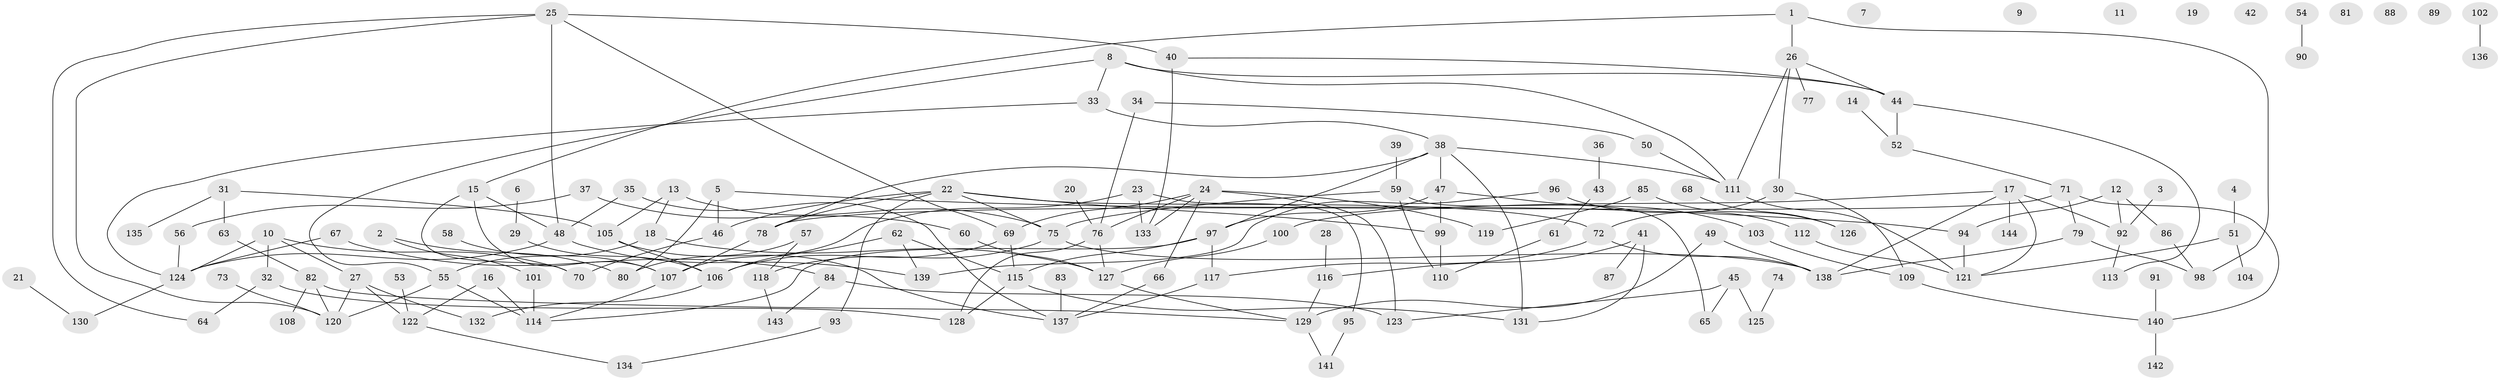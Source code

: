 // Generated by graph-tools (version 1.1) at 2025/39/03/09/25 04:39:35]
// undirected, 144 vertices, 192 edges
graph export_dot {
graph [start="1"]
  node [color=gray90,style=filled];
  1;
  2;
  3;
  4;
  5;
  6;
  7;
  8;
  9;
  10;
  11;
  12;
  13;
  14;
  15;
  16;
  17;
  18;
  19;
  20;
  21;
  22;
  23;
  24;
  25;
  26;
  27;
  28;
  29;
  30;
  31;
  32;
  33;
  34;
  35;
  36;
  37;
  38;
  39;
  40;
  41;
  42;
  43;
  44;
  45;
  46;
  47;
  48;
  49;
  50;
  51;
  52;
  53;
  54;
  55;
  56;
  57;
  58;
  59;
  60;
  61;
  62;
  63;
  64;
  65;
  66;
  67;
  68;
  69;
  70;
  71;
  72;
  73;
  74;
  75;
  76;
  77;
  78;
  79;
  80;
  81;
  82;
  83;
  84;
  85;
  86;
  87;
  88;
  89;
  90;
  91;
  92;
  93;
  94;
  95;
  96;
  97;
  98;
  99;
  100;
  101;
  102;
  103;
  104;
  105;
  106;
  107;
  108;
  109;
  110;
  111;
  112;
  113;
  114;
  115;
  116;
  117;
  118;
  119;
  120;
  121;
  122;
  123;
  124;
  125;
  126;
  127;
  128;
  129;
  130;
  131;
  132;
  133;
  134;
  135;
  136;
  137;
  138;
  139;
  140;
  141;
  142;
  143;
  144;
  1 -- 15;
  1 -- 26;
  1 -- 98;
  2 -- 80;
  2 -- 101;
  3 -- 92;
  4 -- 51;
  5 -- 46;
  5 -- 80;
  5 -- 94;
  6 -- 29;
  8 -- 33;
  8 -- 44;
  8 -- 55;
  8 -- 111;
  10 -- 27;
  10 -- 32;
  10 -- 70;
  10 -- 124;
  12 -- 86;
  12 -- 92;
  12 -- 94;
  13 -- 18;
  13 -- 75;
  13 -- 105;
  14 -- 52;
  15 -- 48;
  15 -- 70;
  15 -- 107;
  16 -- 114;
  16 -- 122;
  17 -- 92;
  17 -- 100;
  17 -- 121;
  17 -- 138;
  17 -- 144;
  18 -- 55;
  18 -- 127;
  20 -- 76;
  21 -- 130;
  22 -- 46;
  22 -- 72;
  22 -- 75;
  22 -- 78;
  22 -- 93;
  22 -- 99;
  23 -- 95;
  23 -- 107;
  23 -- 133;
  24 -- 66;
  24 -- 69;
  24 -- 76;
  24 -- 119;
  24 -- 123;
  24 -- 133;
  25 -- 40;
  25 -- 48;
  25 -- 64;
  25 -- 69;
  25 -- 120;
  26 -- 30;
  26 -- 44;
  26 -- 77;
  26 -- 111;
  27 -- 120;
  27 -- 122;
  27 -- 132;
  28 -- 116;
  29 -- 106;
  30 -- 72;
  30 -- 109;
  31 -- 63;
  31 -- 105;
  31 -- 135;
  32 -- 64;
  32 -- 128;
  33 -- 38;
  33 -- 124;
  34 -- 50;
  34 -- 76;
  35 -- 48;
  35 -- 137;
  36 -- 43;
  37 -- 56;
  37 -- 60;
  38 -- 47;
  38 -- 78;
  38 -- 97;
  38 -- 111;
  38 -- 131;
  39 -- 59;
  40 -- 44;
  40 -- 133;
  41 -- 87;
  41 -- 116;
  41 -- 131;
  43 -- 61;
  44 -- 52;
  44 -- 113;
  45 -- 65;
  45 -- 123;
  45 -- 125;
  46 -- 70;
  47 -- 97;
  47 -- 99;
  47 -- 103;
  48 -- 124;
  48 -- 139;
  49 -- 129;
  49 -- 138;
  50 -- 111;
  51 -- 104;
  51 -- 121;
  52 -- 71;
  53 -- 122;
  54 -- 90;
  55 -- 114;
  55 -- 120;
  56 -- 124;
  57 -- 80;
  57 -- 118;
  58 -- 107;
  59 -- 65;
  59 -- 75;
  59 -- 110;
  60 -- 127;
  61 -- 110;
  62 -- 106;
  62 -- 115;
  62 -- 139;
  63 -- 82;
  66 -- 137;
  67 -- 84;
  67 -- 124;
  68 -- 126;
  69 -- 106;
  69 -- 115;
  71 -- 78;
  71 -- 79;
  71 -- 140;
  72 -- 117;
  72 -- 138;
  73 -- 120;
  74 -- 125;
  75 -- 118;
  75 -- 138;
  76 -- 127;
  76 -- 128;
  78 -- 107;
  79 -- 98;
  79 -- 138;
  82 -- 108;
  82 -- 120;
  82 -- 129;
  83 -- 137;
  84 -- 123;
  84 -- 143;
  85 -- 119;
  85 -- 126;
  86 -- 98;
  91 -- 140;
  92 -- 113;
  93 -- 134;
  94 -- 121;
  95 -- 141;
  96 -- 112;
  96 -- 139;
  97 -- 114;
  97 -- 115;
  97 -- 117;
  99 -- 110;
  100 -- 127;
  101 -- 114;
  102 -- 136;
  103 -- 109;
  105 -- 106;
  105 -- 137;
  106 -- 132;
  107 -- 114;
  109 -- 140;
  111 -- 121;
  112 -- 121;
  115 -- 128;
  115 -- 131;
  116 -- 129;
  117 -- 137;
  118 -- 143;
  122 -- 134;
  124 -- 130;
  127 -- 129;
  129 -- 141;
  140 -- 142;
}
